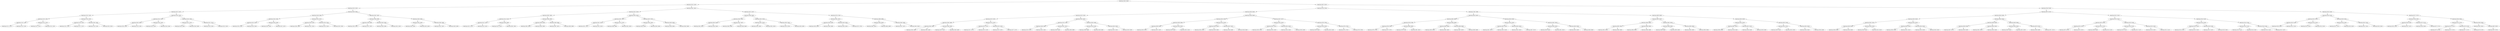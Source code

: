 digraph G{
52503720 [label="Node{data=[5462, 5462]}"]
52503720 -> 1083632864
1083632864 [label="Node{data=[2410, 2410]}"]
1083632864 -> 679319447
679319447 [label="Node{data=[2253, 2253]}"]
679319447 -> 349729737
349729737 [label="Node{data=[2027, 2027]}"]
349729737 -> 517341598
517341598 [label="Node{data=[1224, 1224]}"]
517341598 -> 1766854472
1766854472 [label="Node{data=[1220, 1220]}"]
1766854472 -> 760610010
760610010 [label="Node{data=[1130, 1130]}"]
760610010 -> 2051310722
2051310722 [label="Node{data=[1121, 1121]}"]
760610010 -> 1420861605
1420861605 [label="Node{data=[1219, 1219]}"]
1766854472 -> 1039388468
1039388468 [label="Node{data=[1222, 1222]}"]
1039388468 -> 1069700988
1069700988 [label="Node{data=[1221, 1221]}"]
1039388468 -> 1643951250
1643951250 [label="Node{data=[1223, 1223]}"]
517341598 -> 815306112
815306112 [label="Node{data=[1228, 1228]}"]
815306112 -> 330397384
330397384 [label="Node{data=[1226, 1226]}"]
330397384 -> 1046850165
1046850165 [label="Node{data=[1225, 1225]}"]
330397384 -> 976867599
976867599 [label="Node{data=[1227, 1227]}"]
815306112 -> 1324971869
1324971869 [label="Node{data=[1936, 1936]}"]
1324971869 -> 1457938300
1457938300 [label="Node{data=[1229, 1229]}"]
1324971869 -> 1170436567
1170436567 [label="Node{data=[2025, 2025]}"]
349729737 -> 830894537
830894537 [label="Node{data=[2245, 2245]}"]
830894537 -> 885041979
885041979 [label="Node{data=[2241, 2241]}"]
885041979 -> 1345916768
1345916768 [label="Node{data=[2056, 2056]}"]
1345916768 -> 246059385
246059385 [label="Node{data=[2054, 2054]}"]
1345916768 -> 211853660
211853660 [label="Node{data=[2139, 2139]}"]
885041979 -> 1023953536
1023953536 [label="Node{data=[2243, 2243]}"]
1023953536 -> 626131022
626131022 [label="Node{data=[2242, 2242]}"]
1023953536 -> 2133425348
2133425348 [label="Node{data=[2244, 2244]}"]
830894537 -> 1988794428
1988794428 [label="Node{data=[2249, 2249]}"]
1988794428 -> 162103335
162103335 [label="Node{data=[2247, 2247]}"]
162103335 -> 1011654956
1011654956 [label="Node{data=[2246, 2246]}"]
162103335 -> 146220349
146220349 [label="Node{data=[2248, 2248]}"]
1988794428 -> 719193967
719193967 [label="Node{data=[2251, 2251]}"]
719193967 -> 1865613995
1865613995 [label="Node{data=[2250, 2250]}"]
719193967 -> 917478304
917478304 [label="Node{data=[2252, 2252]}"]
679319447 -> 117493381
117493381 [label="Node{data=[2390, 2390]}"]
117493381 -> 1572820085
1572820085 [label="Node{data=[2348, 2348]}"]
1572820085 -> 720249651
720249651 [label="Node{data=[2344, 2344]}"]
720249651 -> 1624690517
1624690517 [label="Node{data=[2255, 2255]}"]
1624690517 -> 1638093100
1638093100 [label="Node{data=[2254, 2254]}"]
1624690517 -> 1176026513
1176026513 [label="Node{data=[2256, 2256]}"]
720249651 -> 498395610
498395610 [label="Node{data=[2346, 2346]}"]
498395610 -> 1271804254
1271804254 [label="Node{data=[2345, 2345]}"]
498395610 -> 815735610
815735610 [label="Node{data=[2347, 2347]}"]
1572820085 -> 862512269
862512269 [label="Node{data=[2352, 2352]}"]
862512269 -> 162013443
162013443 [label="Node{data=[2350, 2350]}"]
162013443 -> 869705129
869705129 [label="Node{data=[2349, 2349]}"]
162013443 -> 2056902170
2056902170 [label="Node{data=[2351, 2351]}"]
862512269 -> 245434696
245434696 [label="Node{data=[2354, 2354]}"]
245434696 -> 1179222438
1179222438 [label="Node{data=[2353, 2353]}"]
245434696 -> 1077186347
1077186347 [label="Node{data=[2355, 2355]}"]
117493381 -> 1948887089
1948887089 [label="Node{data=[2402, 2402]}"]
1948887089 -> 1917060277
1917060277 [label="Node{data=[2398, 2398]}"]
1917060277 -> 2022371306
2022371306 [label="Node{data=[2396, 2396]}"]
2022371306 -> 472087047
472087047 [label="Node{data=[2395, 2395]}"]
2022371306 -> 628236690
628236690 [label="Node{data=[2397, 2397]}"]
1917060277 -> 2009200677
2009200677 [label="Node{data=[2400, 2400]}"]
2009200677 -> 1478212744
1478212744 [label="Node{data=[2399, 2399]}"]
2009200677 -> 1601111758
1601111758 [label="Node{data=[2401, 2401]}"]
1948887089 -> 1797640704
1797640704 [label="Node{data=[2406, 2406]}"]
1797640704 -> 324870033
324870033 [label="Node{data=[2404, 2404]}"]
324870033 -> 371658382
371658382 [label="Node{data=[2403, 2403]}"]
324870033 -> 836314098
836314098 [label="Node{data=[2405, 2405]}"]
1797640704 -> 1957253659
1957253659 [label="Node{data=[2408, 2408]}"]
1957253659 -> 259222152
259222152 [label="Node{data=[2407, 2407]}"]
1957253659 -> 554583702
554583702 [label="Node{data=[2409, 2409]}"]
1083632864 -> 1504720886
1504720886 [label="Node{data=[3641, 3641]}"]
1504720886 -> 1740083025
1740083025 [label="Node{data=[2810, 2810]}"]
1740083025 -> 1929678341
1929678341 [label="Node{data=[2802, 2802]}"]
1929678341 -> 544037893
544037893 [label="Node{data=[2414, 2414]}"]
544037893 -> 2025504889
2025504889 [label="Node{data=[2412, 2412]}"]
2025504889 -> 598476088
598476088 [label="Node{data=[2411, 2411]}"]
2025504889 -> 1947190254
1947190254 [label="Node{data=[2413, 2413]}"]
544037893 -> 1044919326
1044919326 [label="Node{data=[2800, 2800]}"]
1044919326 -> 274698918
274698918 [label="Node{data=[2415, 2415]}"]
1044919326 -> 1394200656
1394200656 [label="Node{data=[2801, 2801]}"]
1929678341 -> 1493395822
1493395822 [label="Node{data=[2806, 2806]}"]
1493395822 -> 638869140
638869140 [label="Node{data=[2804, 2804]}"]
638869140 -> 1244803666
1244803666 [label="Node{data=[2803, 2803]}"]
638869140 -> 1471471636
1471471636 [label="Node{data=[2805, 2805]}"]
1493395822 -> 356428693
356428693 [label="Node{data=[2808, 2808]}"]
356428693 -> 291157848
291157848 [label="Node{data=[2807, 2807]}"]
356428693 -> 1252108163
1252108163 [label="Node{data=[2809, 2809]}"]
1740083025 -> 979716739
979716739 [label="Node{data=[3633, 3633]}"]
979716739 -> 1525103705
1525103705 [label="Node{data=[2847, 2847]}"]
1525103705 -> 507748394
507748394 [label="Node{data=[2812, 2812]}"]
507748394 -> 1494843870
1494843870 [label="Node{data=[2811, 2811]}"]
507748394 -> 1236859180
1236859180 [label="Node{data=[2813, 2813]}"]
1525103705 -> 719192502
719192502 [label="Node{data=[3375, 3375]}"]
719192502 -> 698332727
698332727 [label="Node{data=[2884, 2884]}"]
719192502 -> 1016976811
1016976811 [label="Node{data=[3632, 3632]}"]
979716739 -> 845298317
845298317 [label="Node{data=[3637, 3637]}"]
845298317 -> 1751862982
1751862982 [label="Node{data=[3635, 3635]}"]
1751862982 -> 1016161266
1016161266 [label="Node{data=[3634, 3634]}"]
1751862982 -> 1853081926
1853081926 [label="Node{data=[3636, 3636]}"]
845298317 -> 1298538583
1298538583 [label="Node{data=[3639, 3639]}"]
1298538583 -> 2135513667
2135513667 [label="Node{data=[3638, 3638]}"]
1298538583 -> 1223702699
1223702699 [label="Node{data=[3640, 3640]}"]
1504720886 -> 943317258
943317258 [label="Node{data=[4357, 4357]}"]
943317258 -> 1151408834
1151408834 [label="Node{data=[3649, 3649]}"]
1151408834 -> 1905253207
1905253207 [label="Node{data=[3645, 3645]}"]
1905253207 -> 955482285
955482285 [label="Node{data=[3643, 3643]}"]
955482285 -> 1328875272
1328875272 [label="Node{data=[3642, 3642]}"]
955482285 -> 59663142
59663142 [label="Node{data=[3644, 3644]}"]
1905253207 -> 215242083
215242083 [label="Node{data=[3647, 3647]}"]
215242083 -> 679889596
679889596 [label="Node{data=[3646, 3646]}"]
215242083 -> 1340872163
1340872163 [label="Node{data=[3648, 3648]}"]
1151408834 -> 1057736811
1057736811 [label="Node{data=[3653, 3653]}"]
1057736811 -> 299560356
299560356 [label="Node{data=[3651, 3651]}"]
299560356 -> 194221705
194221705 [label="Node{data=[3650, 3650]}"]
299560356 -> 612354325
612354325 [label="Node{data=[3652, 3652]}"]
1057736811 -> 1171658081
1171658081 [label="Node{data=[3952, 3952]}"]
1171658081 -> 61306802
61306802 [label="Node{data=[3679, 3679]}"]
1171658081 -> 345476753
345476753 [label="Node{data=[4356, 4356]}"]
943317258 -> 1316674167
1316674167 [label="Node{data=[4754, 4754]}"]
1316674167 -> 997368772
997368772 [label="Node{data=[4361, 4361]}"]
997368772 -> 55593471
55593471 [label="Node{data=[4359, 4359]}"]
55593471 -> 723237890
723237890 [label="Node{data=[4358, 4358]}"]
55593471 -> 866808436
866808436 [label="Node{data=[4360, 4360]}"]
997368772 -> 501783366
501783366 [label="Node{data=[4363, 4363]}"]
501783366 -> 485897909
485897909 [label="Node{data=[4362, 4362]}"]
501783366 -> 1794859653
1794859653 [label="Node{data=[4701, 4701]}"]
1316674167 -> 178427004
178427004 [label="Node{data=[4886, 4886]}"]
178427004 -> 1405689029
1405689029 [label="Node{data=[4843, 4843]}"]
1405689029 -> 2116541335
2116541335 [label="Node{data=[4841, 4841]}"]
1405689029 -> 1341747612
1341747612 [label="Node{data=[4885, 4885]}"]
178427004 -> 1365642603
1365642603 [label="Node{data=[5460, 5460]}"]
1365642603 -> 1255279798
1255279798 [label="Node{data=[5457, 5457]}"]
1365642603 -> 174693656
174693656 [label="Node{data=[5461, 5461]}"]
52503720 -> 244873304
244873304 [label="Node{data=[8337, 8337]}"]
244873304 -> 1869885877
1869885877 [label="Node{data=[6794, 6794]}"]
1869885877 -> 890845009
890845009 [label="Node{data=[6294, 6294]}"]
890845009 -> 1943993783
1943993783 [label="Node{data=[5478, 5478]}"]
1943993783 -> 1053360428
1053360428 [label="Node{data=[5470, 5470]}"]
1053360428 -> 1895724761
1895724761 [label="Node{data=[5466, 5466]}"]
1895724761 -> 203514920
203514920 [label="Node{data=[5464, 5464]}"]
203514920 -> 135664478
135664478 [label="Node{data=[5463, 5463]}"]
203514920 -> 2116072209
2116072209 [label="Node{data=[5465, 5465]}"]
1895724761 -> 2112576178
2112576178 [label="Node{data=[5468, 5468]}"]
2112576178 -> 2062315779
2062315779 [label="Node{data=[5467, 5467]}"]
2112576178 -> 1121456611
1121456611 [label="Node{data=[5469, 5469]}"]
1053360428 -> 966494866
966494866 [label="Node{data=[5474, 5474]}"]
966494866 -> 511867353
511867353 [label="Node{data=[5472, 5472]}"]
511867353 -> 134182755
134182755 [label="Node{data=[5471, 5471]}"]
511867353 -> 95037814
95037814 [label="Node{data=[5473, 5473]}"]
966494866 -> 1619065931
1619065931 [label="Node{data=[5476, 5476]}"]
1619065931 -> 1841372467
1841372467 [label="Node{data=[5475, 5475]}"]
1619065931 -> 293153671
293153671 [label="Node{data=[5477, 5477]}"]
1943993783 -> 1171018055
1171018055 [label="Node{data=[5955, 5955]}"]
1171018055 -> 575250193
575250193 [label="Node{data=[5765, 5765]}"]
575250193 -> 1199843054
1199843054 [label="Node{data=[5480, 5480]}"]
1199843054 -> 528029834
528029834 [label="Node{data=[5479, 5479]}"]
1199843054 -> 941106251
941106251 [label="Node{data=[5481, 5481]}"]
575250193 -> 1447531854
1447531854 [label="Node{data=[5821, 5821]}"]
1447531854 -> 814905918
814905918 [label="Node{data=[5820, 5820]}"]
1447531854 -> 1735952878
1735952878 [label="Node{data=[5898, 5898]}"]
1171018055 -> 507233078
507233078 [label="Node{data=[6290, 6290]}"]
507233078 -> 1958529114
1958529114 [label="Node{data=[6146, 6146]}"]
1958529114 -> 1465651065
1465651065 [label="Node{data=[5968, 5968]}"]
1958529114 -> 1959320453
1959320453 [label="Node{data=[6268, 6268]}"]
507233078 -> 875201625
875201625 [label="Node{data=[6292, 6292]}"]
875201625 -> 642151582
642151582 [label="Node{data=[6291, 6291]}"]
875201625 -> 290885864
290885864 [label="Node{data=[6293, 6293]}"]
890845009 -> 594572724
594572724 [label="Node{data=[6349, 6349]}"]
594572724 -> 1134048719
1134048719 [label="Node{data=[6302, 6302]}"]
1134048719 -> 1450134438
1450134438 [label="Node{data=[6298, 6298]}"]
1450134438 -> 1931169875
1931169875 [label="Node{data=[6296, 6296]}"]
1931169875 -> 1399215697
1399215697 [label="Node{data=[6295, 6295]}"]
1931169875 -> 1364342719
1364342719 [label="Node{data=[6297, 6297]}"]
1450134438 -> 2110547016
2110547016 [label="Node{data=[6300, 6300]}"]
2110547016 -> 1425816170
1425816170 [label="Node{data=[6299, 6299]}"]
2110547016 -> 902376058
902376058 [label="Node{data=[6301, 6301]}"]
1134048719 -> 1969622195
1969622195 [label="Node{data=[6318, 6318]}"]
1969622195 -> 1805043827
1805043827 [label="Node{data=[6304, 6304]}"]
1805043827 -> 1586266113
1586266113 [label="Node{data=[6303, 6303]}"]
1805043827 -> 577432400
577432400 [label="Node{data=[6309, 6309]}"]
1969622195 -> 1730967610
1730967610 [label="Node{data=[6347, 6347]}"]
1730967610 -> 975499772
975499772 [label="Node{data=[6346, 6346]}"]
1730967610 -> 9626161
9626161 [label="Node{data=[6348, 6348]}"]
594572724 -> 1977067800
1977067800 [label="Node{data=[6357, 6357]}"]
1977067800 -> 1899950640
1899950640 [label="Node{data=[6353, 6353]}"]
1899950640 -> 1812485882
1812485882 [label="Node{data=[6351, 6351]}"]
1812485882 -> 2073866784
2073866784 [label="Node{data=[6350, 6350]}"]
1812485882 -> 860572450
860572450 [label="Node{data=[6352, 6352]}"]
1899950640 -> 904040457
904040457 [label="Node{data=[6355, 6355]}"]
904040457 -> 460566473
460566473 [label="Node{data=[6354, 6354]}"]
904040457 -> 98571061
98571061 [label="Node{data=[6356, 6356]}"]
1977067800 -> 1822116592
1822116592 [label="Node{data=[6790, 6790]}"]
1822116592 -> 1306062258
1306062258 [label="Node{data=[6359, 6359]}"]
1306062258 -> 1263738407
1263738407 [label="Node{data=[6358, 6358]}"]
1306062258 -> 1320146371
1320146371 [label="Node{data=[6420, 6420]}"]
1822116592 -> 2018888236
2018888236 [label="Node{data=[6792, 6792]}"]
2018888236 -> 1927945705
1927945705 [label="Node{data=[6791, 6791]}"]
2018888236 -> 563840949
563840949 [label="Node{data=[6793, 6793]}"]
1869885877 -> 287985544
287985544 [label="Node{data=[7388, 7388]}"]
287985544 -> 1199108907
1199108907 [label="Node{data=[6810, 6810]}"]
1199108907 -> 1709161336
1709161336 [label="Node{data=[6802, 6802]}"]
1709161336 -> 411319897
411319897 [label="Node{data=[6798, 6798]}"]
411319897 -> 1527870670
1527870670 [label="Node{data=[6796, 6796]}"]
1527870670 -> 1542468908
1542468908 [label="Node{data=[6795, 6795]}"]
1527870670 -> 1131168081
1131168081 [label="Node{data=[6797, 6797]}"]
411319897 -> 2057558419
2057558419 [label="Node{data=[6800, 6800]}"]
2057558419 -> 717513997
717513997 [label="Node{data=[6799, 6799]}"]
2057558419 -> 1883733036
1883733036 [label="Node{data=[6801, 6801]}"]
1709161336 -> 1367399868
1367399868 [label="Node{data=[6806, 6806]}"]
1367399868 -> 898361694
898361694 [label="Node{data=[6804, 6804]}"]
898361694 -> 1022238447
1022238447 [label="Node{data=[6803, 6803]}"]
898361694 -> 1996727106
1996727106 [label="Node{data=[6805, 6805]}"]
1367399868 -> 549059875
549059875 [label="Node{data=[6808, 6808]}"]
549059875 -> 1251094899
1251094899 [label="Node{data=[6807, 6807]}"]
549059875 -> 113723304
113723304 [label="Node{data=[6809, 6809]}"]
1199108907 -> 1823796609
1823796609 [label="Node{data=[6818, 6818]}"]
1823796609 -> 59463121
59463121 [label="Node{data=[6814, 6814]}"]
59463121 -> 1481237882
1481237882 [label="Node{data=[6812, 6812]}"]
1481237882 -> 1687094236
1687094236 [label="Node{data=[6811, 6811]}"]
1481237882 -> 798761513
798761513 [label="Node{data=[6813, 6813]}"]
59463121 -> 1994448854
1994448854 [label="Node{data=[6816, 6816]}"]
1994448854 -> 1628800581
1628800581 [label="Node{data=[6815, 6815]}"]
1994448854 -> 2098784344
2098784344 [label="Node{data=[6817, 6817]}"]
1823796609 -> 861601976
861601976 [label="Node{data=[6822, 6822]}"]
861601976 -> 1127573354
1127573354 [label="Node{data=[6820, 6820]}"]
1127573354 -> 241170151
241170151 [label="Node{data=[6819, 6819]}"]
1127573354 -> 884970844
884970844 [label="Node{data=[6821, 6821]}"]
861601976 -> 1602882995
1602882995 [label="Node{data=[6824, 6824]}"]
1602882995 -> 938229535
938229535 [label="Node{data=[6823, 6823]}"]
1602882995 -> 1182080971
1182080971 [label="Node{data=[6836, 6836]}"]
287985544 -> 245921580
245921580 [label="Node{data=[8095, 8095]}"]
245921580 -> 20976863
20976863 [label="Node{data=[8087, 8087]}"]
20976863 -> 1459803951
1459803951 [label="Node{data=[8083, 8083]}"]
1459803951 -> 963051843
963051843 [label="Node{data=[8081, 8081]}"]
963051843 -> 1958412372
1958412372 [label="Node{data=[8041, 8041]}"]
963051843 -> 1977357552
1977357552 [label="Node{data=[8082, 8082]}"]
1459803951 -> 883297995
883297995 [label="Node{data=[8085, 8085]}"]
883297995 -> 902458373
902458373 [label="Node{data=[8084, 8084]}"]
883297995 -> 425681736
425681736 [label="Node{data=[8086, 8086]}"]
20976863 -> 212967175
212967175 [label="Node{data=[8091, 8091]}"]
212967175 -> 149231628
149231628 [label="Node{data=[8089, 8089]}"]
149231628 -> 1856628561
1856628561 [label="Node{data=[8088, 8088]}"]
149231628 -> 210668783
210668783 [label="Node{data=[8090, 8090]}"]
212967175 -> 206005214
206005214 [label="Node{data=[8093, 8093]}"]
206005214 -> 750923554
750923554 [label="Node{data=[8092, 8092]}"]
206005214 -> 225498756
225498756 [label="Node{data=[8094, 8094]}"]
245921580 -> 1977731633
1977731633 [label="Node{data=[8329, 8329]}"]
1977731633 -> 1108283072
1108283072 [label="Node{data=[8325, 8325]}"]
1108283072 -> 2139722396
2139722396 [label="Node{data=[8097, 8097]}"]
2139722396 -> 1959182111
1959182111 [label="Node{data=[8096, 8096]}"]
2139722396 -> 252527604
252527604 [label="Node{data=[8148, 8148]}"]
1108283072 -> 902706651
902706651 [label="Node{data=[8327, 8327]}"]
902706651 -> 106974348
106974348 [label="Node{data=[8326, 8326]}"]
902706651 -> 1193227544
1193227544 [label="Node{data=[8328, 8328]}"]
1977731633 -> 577293548
577293548 [label="Node{data=[8333, 8333]}"]
577293548 -> 1724663191
1724663191 [label="Node{data=[8331, 8331]}"]
1724663191 -> 1657565678
1657565678 [label="Node{data=[8330, 8330]}"]
1724663191 -> 1556426586
1556426586 [label="Node{data=[8332, 8332]}"]
577293548 -> 950962050
950962050 [label="Node{data=[8335, 8335]}"]
950962050 -> 1019911677
1019911677 [label="Node{data=[8334, 8334]}"]
950962050 -> 1023985803
1023985803 [label="Node{data=[8336, 8336]}"]
244873304 -> 1220710287
1220710287 [label="Node{data=[9148, 9148]}"]
1220710287 -> 68977538
68977538 [label="Node{data=[8572, 8572]}"]
68977538 -> 1825690505
1825690505 [label="Node{data=[8556, 8556]}"]
1825690505 -> 400953864
400953864 [label="Node{data=[8520, 8520]}"]
400953864 -> 1258572172
1258572172 [label="Node{data=[8341, 8341]}"]
1258572172 -> 736412669
736412669 [label="Node{data=[8339, 8339]}"]
736412669 -> 1238044819
1238044819 [label="Node{data=[8338, 8338]}"]
736412669 -> 1847213552
1847213552 [label="Node{data=[8340, 8340]}"]
1258572172 -> 129712534
129712534 [label="Node{data=[8343, 8343]}"]
129712534 -> 172855735
172855735 [label="Node{data=[8342, 8342]}"]
129712534 -> 454252517
454252517 [label="Node{data=[8516, 8516]}"]
400953864 -> 618208458
618208458 [label="Node{data=[8552, 8552]}"]
618208458 -> 2041798198
2041798198 [label="Node{data=[8550, 8550]}"]
2041798198 -> 521513118
521513118 [label="Node{data=[8549, 8549]}"]
2041798198 -> 507013350
507013350 [label="Node{data=[8551, 8551]}"]
618208458 -> 1928009895
1928009895 [label="Node{data=[8554, 8554]}"]
1928009895 -> 298494498
298494498 [label="Node{data=[8553, 8553]}"]
1928009895 -> 598323677
598323677 [label="Node{data=[8555, 8555]}"]
1825690505 -> 2114683414
2114683414 [label="Node{data=[8564, 8564]}"]
2114683414 -> 1418691408
1418691408 [label="Node{data=[8560, 8560]}"]
1418691408 -> 282114137
282114137 [label="Node{data=[8558, 8558]}"]
282114137 -> 2115617991
2115617991 [label="Node{data=[8557, 8557]}"]
282114137 -> 1545663008
1545663008 [label="Node{data=[8559, 8559]}"]
1418691408 -> 1948090359
1948090359 [label="Node{data=[8562, 8562]}"]
1948090359 -> 1637487453
1637487453 [label="Node{data=[8561, 8561]}"]
1948090359 -> 1368771669
1368771669 [label="Node{data=[8563, 8563]}"]
2114683414 -> 184522165
184522165 [label="Node{data=[8568, 8568]}"]
184522165 -> 360886746
360886746 [label="Node{data=[8566, 8566]}"]
360886746 -> 615733452
615733452 [label="Node{data=[8565, 8565]}"]
360886746 -> 1530650475
1530650475 [label="Node{data=[8567, 8567]}"]
184522165 -> 765438852
765438852 [label="Node{data=[8570, 8570]}"]
765438852 -> 756269964
756269964 [label="Node{data=[8569, 8569]}"]
765438852 -> 324574170
324574170 [label="Node{data=[8571, 8571]}"]
68977538 -> 379440733
379440733 [label="Node{data=[9132, 9132]}"]
379440733 -> 1183749249
1183749249 [label="Node{data=[9124, 9124]}"]
1183749249 -> 1974612095
1974612095 [label="Node{data=[8576, 8576]}"]
1974612095 -> 576975704
576975704 [label="Node{data=[8574, 8574]}"]
576975704 -> 1525956207
1525956207 [label="Node{data=[8573, 8573]}"]
576975704 -> 1760330540
1760330540 [label="Node{data=[8575, 8575]}"]
1974612095 -> 205092742
205092742 [label="Node{data=[9122, 9122]}"]
205092742 -> 838708330
838708330 [label="Node{data=[8949, 8949]}"]
205092742 -> 1241643900
1241643900 [label="Node{data=[9123, 9123]}"]
1183749249 -> 1190716659
1190716659 [label="Node{data=[9128, 9128]}"]
1190716659 -> 20590317
20590317 [label="Node{data=[9126, 9126]}"]
20590317 -> 1576553564
1576553564 [label="Node{data=[9125, 9125]}"]
20590317 -> 409437828
409437828 [label="Node{data=[9127, 9127]}"]
1190716659 -> 423175687
423175687 [label="Node{data=[9130, 9130]}"]
423175687 -> 1235500683
1235500683 [label="Node{data=[9129, 9129]}"]
423175687 -> 1453392207
1453392207 [label="Node{data=[9131, 9131]}"]
379440733 -> 1926688441
1926688441 [label="Node{data=[9140, 9140]}"]
1926688441 -> 579856378
579856378 [label="Node{data=[9136, 9136]}"]
579856378 -> 1253557574
1253557574 [label="Node{data=[9134, 9134]}"]
1253557574 -> 348261926
348261926 [label="Node{data=[9133, 9133]}"]
1253557574 -> 1361348897
1361348897 [label="Node{data=[9135, 9135]}"]
579856378 -> 206111944
206111944 [label="Node{data=[9138, 9138]}"]
206111944 -> 2023783922
2023783922 [label="Node{data=[9137, 9137]}"]
206111944 -> 2081943550
2081943550 [label="Node{data=[9139, 9139]}"]
1926688441 -> 151985372
151985372 [label="Node{data=[9144, 9144]}"]
151985372 -> 1302603377
1302603377 [label="Node{data=[9142, 9142]}"]
1302603377 -> 907054554
907054554 [label="Node{data=[9141, 9141]}"]
1302603377 -> 1966861561
1966861561 [label="Node{data=[9143, 9143]}"]
151985372 -> 69461886
69461886 [label="Node{data=[9146, 9146]}"]
69461886 -> 1759043109
1759043109 [label="Node{data=[9145, 9145]}"]
69461886 -> 1519710393
1519710393 [label="Node{data=[9147, 9147]}"]
1220710287 -> 1893892918
1893892918 [label="Node{data=[9164, 9164]}"]
1893892918 -> 1809941059
1809941059 [label="Node{data=[9156, 9156]}"]
1809941059 -> 1164333292
1164333292 [label="Node{data=[9152, 9152]}"]
1164333292 -> 948593089
948593089 [label="Node{data=[9150, 9150]}"]
948593089 -> 1544924885
1544924885 [label="Node{data=[9149, 9149]}"]
948593089 -> 998362254
998362254 [label="Node{data=[9151, 9151]}"]
1164333292 -> 1284971042
1284971042 [label="Node{data=[9154, 9154]}"]
1284971042 -> 662236696
662236696 [label="Node{data=[9153, 9153]}"]
1284971042 -> 1458216740
1458216740 [label="Node{data=[9155, 9155]}"]
1809941059 -> 1664797899
1664797899 [label="Node{data=[9160, 9160]}"]
1664797899 -> 386436228
386436228 [label="Node{data=[9158, 9158]}"]
386436228 -> 2002823251
2002823251 [label="Node{data=[9157, 9157]}"]
386436228 -> 1970342436
1970342436 [label="Node{data=[9159, 9159]}"]
1664797899 -> 1083755733
1083755733 [label="Node{data=[9162, 9162]}"]
1083755733 -> 329716974
329716974 [label="Node{data=[9161, 9161]}"]
1083755733 -> 1643582713
1643582713 [label="Node{data=[9163, 9163]}"]
1893892918 -> 472515273
472515273 [label="Node{data=[9172, 9172]}"]
472515273 -> 450010109
450010109 [label="Node{data=[9168, 9168]}"]
450010109 -> 830077997
830077997 [label="Node{data=[9166, 9166]}"]
830077997 -> 1752196647
1752196647 [label="Node{data=[9165, 9165]}"]
830077997 -> 603983274
603983274 [label="Node{data=[9167, 9167]}"]
450010109 -> 713254820
713254820 [label="Node{data=[9170, 9170]}"]
713254820 -> 1415933517
1415933517 [label="Node{data=[9169, 9169]}"]
713254820 -> 1062173624
1062173624 [label="Node{data=[9171, 9171]}"]
472515273 -> 461786278
461786278 [label="Node{data=[9246, 9246]}"]
461786278 -> 705275445
705275445 [label="Node{data=[9176, 9176]}"]
705275445 -> 1432461887
1432461887 [label="Node{data=[9174, 9174]}"]
1432461887 -> 297243024
297243024 [label="Node{data=[9173, 9173]}"]
1432461887 -> 956111996
956111996 [label="Node{data=[9175, 9175]}"]
705275445 -> 1596075352
1596075352 [label="Node{data=[9178, 9178]}"]
1596075352 -> 126491865
126491865 [label="Node{data=[9177, 9177]}"]
1596075352 -> 714880681
714880681 [label="Node{data=[9179, 9179]}"]
461786278 -> 2052247930
2052247930 [label="Node{data=[9594, 9594]}"]
2052247930 -> 886336389
886336389 [label="Node{data=[9281, 9281]}"]
2052247930 -> 1676662034
1676662034 [label="Node{data=[9607, 9607]}"]
1676662034 -> 671977144
671977144 [label="Node{data=[9972, 9972]}"]
}